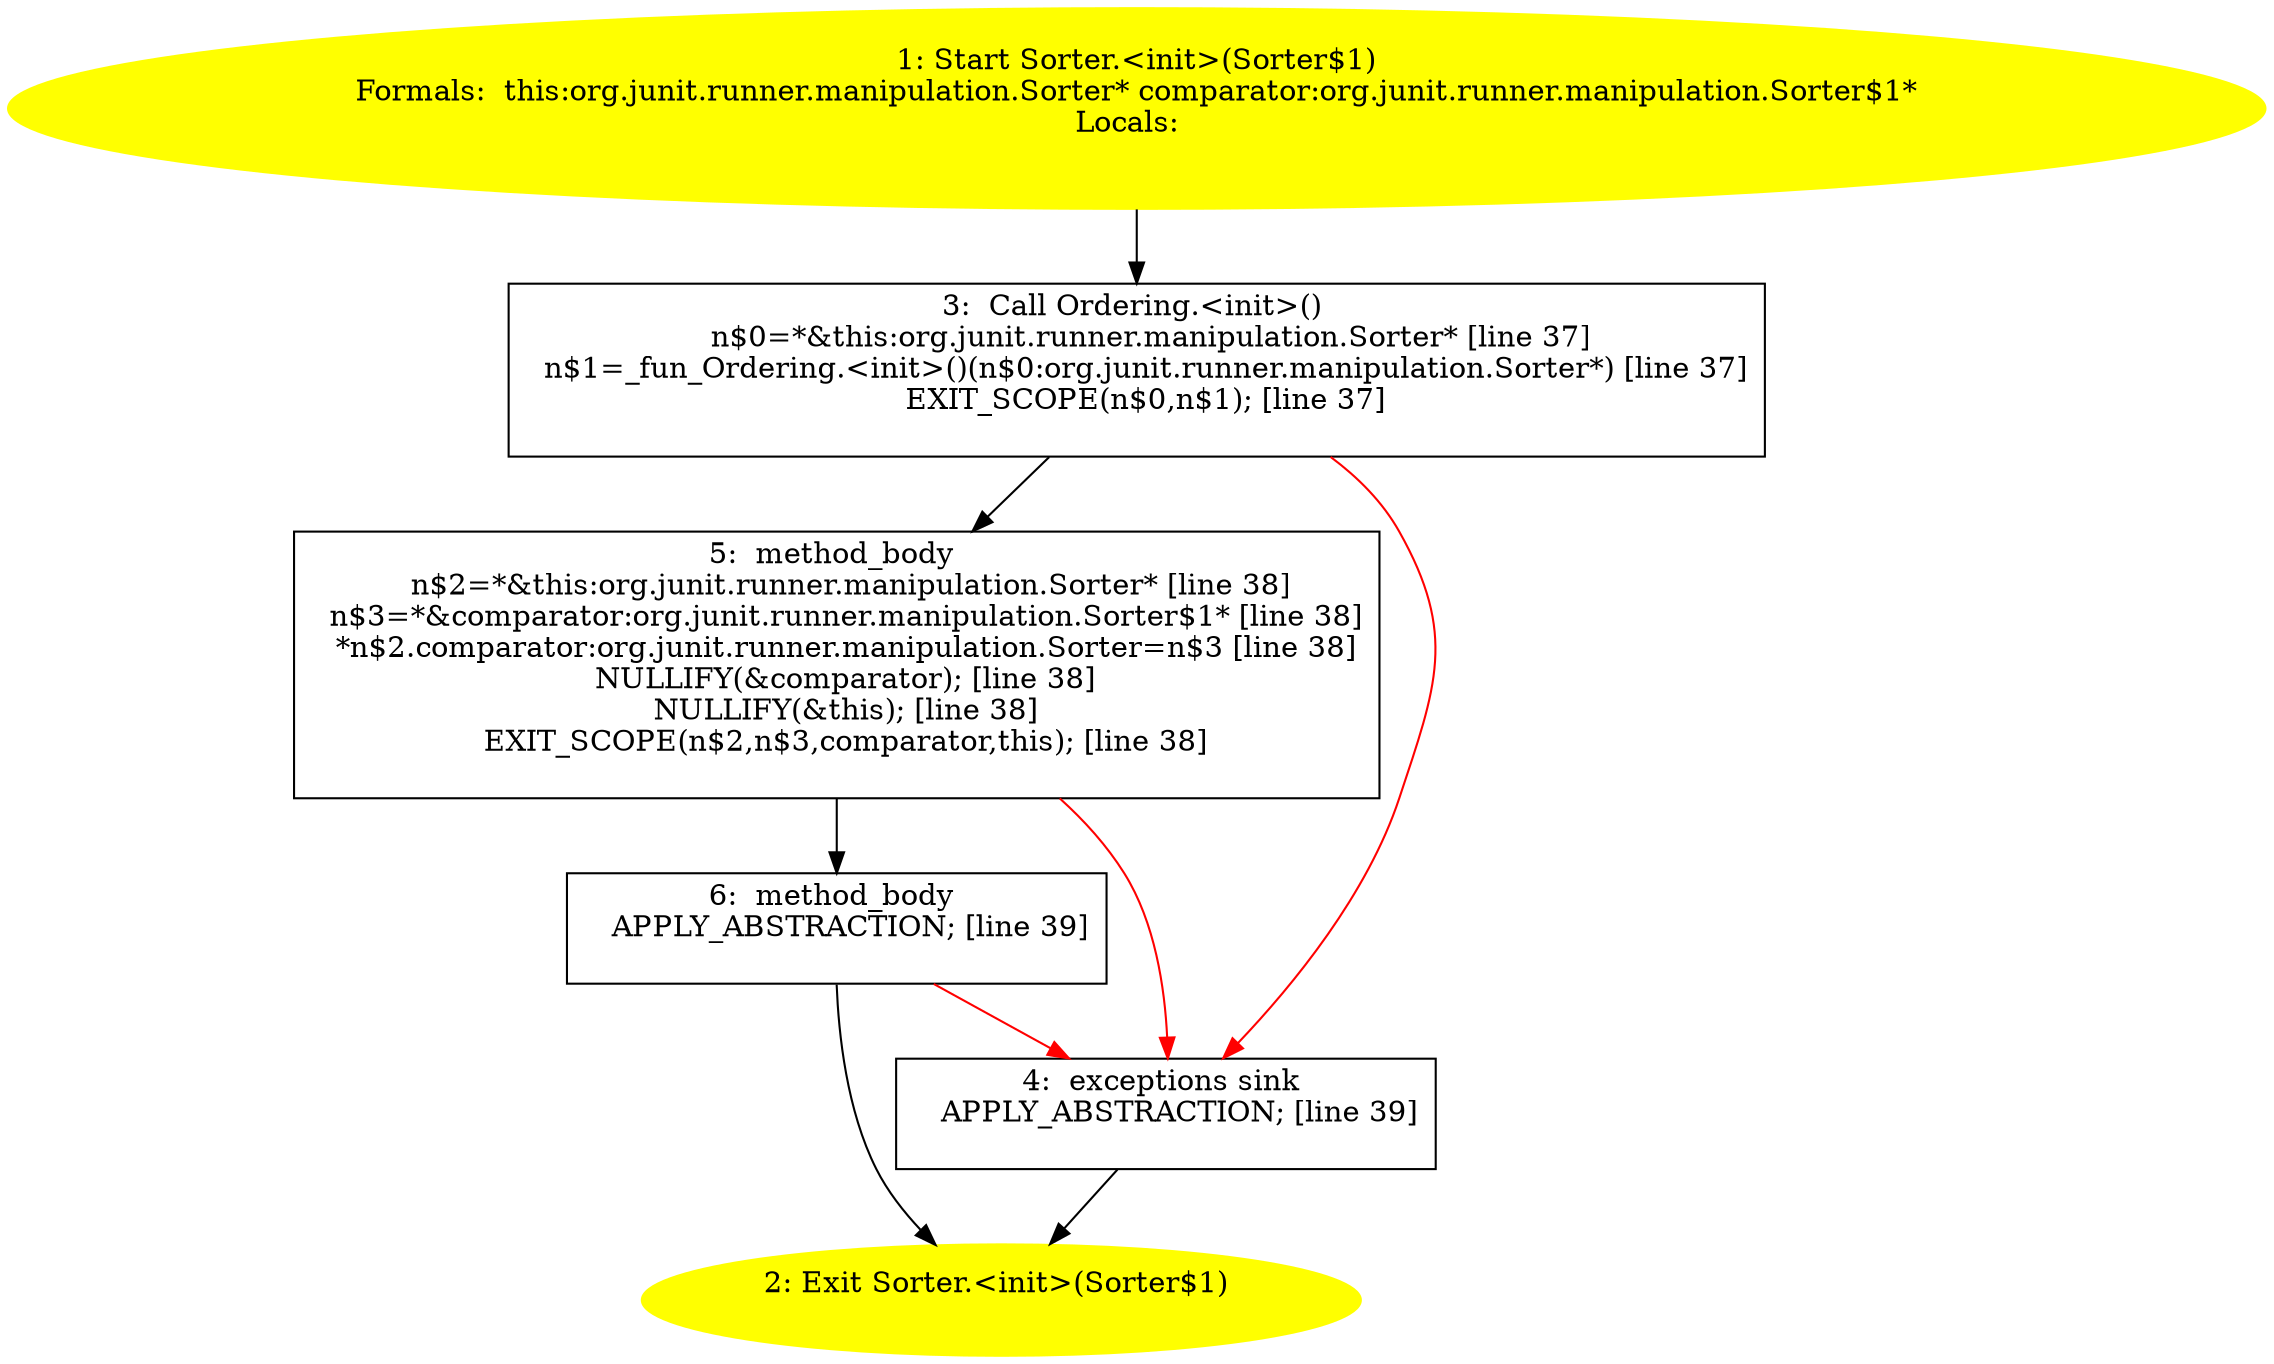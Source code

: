 /* @generated */
digraph cfg {
"org.junit.runner.manipulation.Sorter.<init>(org.junit.runner.manipulation.Sorter$1).cfc4f396c08789c3384a37ee4d63165c_1" [label="1: Start Sorter.<init>(Sorter$1)\nFormals:  this:org.junit.runner.manipulation.Sorter* comparator:org.junit.runner.manipulation.Sorter$1*\nLocals:  \n  " color=yellow style=filled]
	

	 "org.junit.runner.manipulation.Sorter.<init>(org.junit.runner.manipulation.Sorter$1).cfc4f396c08789c3384a37ee4d63165c_1" -> "org.junit.runner.manipulation.Sorter.<init>(org.junit.runner.manipulation.Sorter$1).cfc4f396c08789c3384a37ee4d63165c_3" ;
"org.junit.runner.manipulation.Sorter.<init>(org.junit.runner.manipulation.Sorter$1).cfc4f396c08789c3384a37ee4d63165c_2" [label="2: Exit Sorter.<init>(Sorter$1) \n  " color=yellow style=filled]
	

"org.junit.runner.manipulation.Sorter.<init>(org.junit.runner.manipulation.Sorter$1).cfc4f396c08789c3384a37ee4d63165c_3" [label="3:  Call Ordering.<init>() \n   n$0=*&this:org.junit.runner.manipulation.Sorter* [line 37]\n  n$1=_fun_Ordering.<init>()(n$0:org.junit.runner.manipulation.Sorter*) [line 37]\n  EXIT_SCOPE(n$0,n$1); [line 37]\n " shape="box"]
	

	 "org.junit.runner.manipulation.Sorter.<init>(org.junit.runner.manipulation.Sorter$1).cfc4f396c08789c3384a37ee4d63165c_3" -> "org.junit.runner.manipulation.Sorter.<init>(org.junit.runner.manipulation.Sorter$1).cfc4f396c08789c3384a37ee4d63165c_5" ;
	 "org.junit.runner.manipulation.Sorter.<init>(org.junit.runner.manipulation.Sorter$1).cfc4f396c08789c3384a37ee4d63165c_3" -> "org.junit.runner.manipulation.Sorter.<init>(org.junit.runner.manipulation.Sorter$1).cfc4f396c08789c3384a37ee4d63165c_4" [color="red" ];
"org.junit.runner.manipulation.Sorter.<init>(org.junit.runner.manipulation.Sorter$1).cfc4f396c08789c3384a37ee4d63165c_4" [label="4:  exceptions sink \n   APPLY_ABSTRACTION; [line 39]\n " shape="box"]
	

	 "org.junit.runner.manipulation.Sorter.<init>(org.junit.runner.manipulation.Sorter$1).cfc4f396c08789c3384a37ee4d63165c_4" -> "org.junit.runner.manipulation.Sorter.<init>(org.junit.runner.manipulation.Sorter$1).cfc4f396c08789c3384a37ee4d63165c_2" ;
"org.junit.runner.manipulation.Sorter.<init>(org.junit.runner.manipulation.Sorter$1).cfc4f396c08789c3384a37ee4d63165c_5" [label="5:  method_body \n   n$2=*&this:org.junit.runner.manipulation.Sorter* [line 38]\n  n$3=*&comparator:org.junit.runner.manipulation.Sorter$1* [line 38]\n  *n$2.comparator:org.junit.runner.manipulation.Sorter=n$3 [line 38]\n  NULLIFY(&comparator); [line 38]\n  NULLIFY(&this); [line 38]\n  EXIT_SCOPE(n$2,n$3,comparator,this); [line 38]\n " shape="box"]
	

	 "org.junit.runner.manipulation.Sorter.<init>(org.junit.runner.manipulation.Sorter$1).cfc4f396c08789c3384a37ee4d63165c_5" -> "org.junit.runner.manipulation.Sorter.<init>(org.junit.runner.manipulation.Sorter$1).cfc4f396c08789c3384a37ee4d63165c_6" ;
	 "org.junit.runner.manipulation.Sorter.<init>(org.junit.runner.manipulation.Sorter$1).cfc4f396c08789c3384a37ee4d63165c_5" -> "org.junit.runner.manipulation.Sorter.<init>(org.junit.runner.manipulation.Sorter$1).cfc4f396c08789c3384a37ee4d63165c_4" [color="red" ];
"org.junit.runner.manipulation.Sorter.<init>(org.junit.runner.manipulation.Sorter$1).cfc4f396c08789c3384a37ee4d63165c_6" [label="6:  method_body \n   APPLY_ABSTRACTION; [line 39]\n " shape="box"]
	

	 "org.junit.runner.manipulation.Sorter.<init>(org.junit.runner.manipulation.Sorter$1).cfc4f396c08789c3384a37ee4d63165c_6" -> "org.junit.runner.manipulation.Sorter.<init>(org.junit.runner.manipulation.Sorter$1).cfc4f396c08789c3384a37ee4d63165c_2" ;
	 "org.junit.runner.manipulation.Sorter.<init>(org.junit.runner.manipulation.Sorter$1).cfc4f396c08789c3384a37ee4d63165c_6" -> "org.junit.runner.manipulation.Sorter.<init>(org.junit.runner.manipulation.Sorter$1).cfc4f396c08789c3384a37ee4d63165c_4" [color="red" ];
}
